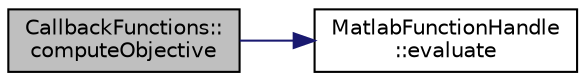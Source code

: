 digraph "CallbackFunctions::computeObjective"
{
  edge [fontname="Helvetica",fontsize="10",labelfontname="Helvetica",labelfontsize="10"];
  node [fontname="Helvetica",fontsize="10",shape=record];
  rankdir="LR";
  Node30 [label="CallbackFunctions::\lcomputeObjective",height=0.2,width=0.4,color="black", fillcolor="grey75", style="filled", fontcolor="black"];
  Node30 -> Node31 [color="midnightblue",fontsize="10",style="solid",fontname="Helvetica"];
  Node31 [label="MatlabFunctionHandle\l::evaluate",height=0.2,width=0.4,color="black", fillcolor="white", style="filled",URL="$d0/df3/class_matlab_function_handle.html#aef4230024fd954ebca81829a951955f1"];
}
